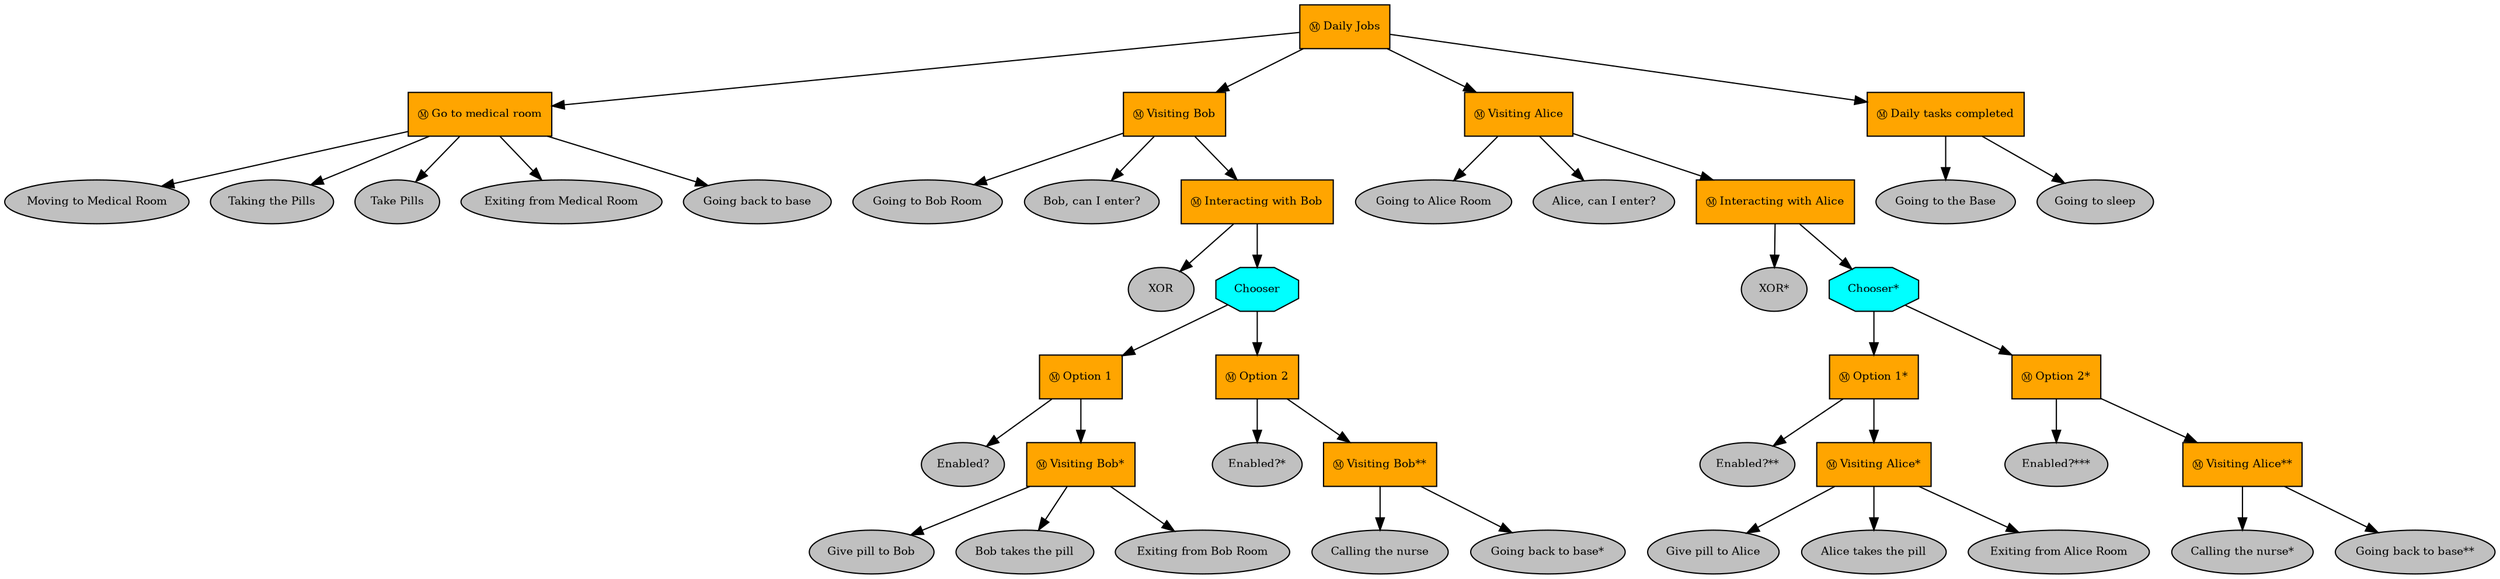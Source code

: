 digraph pastafarianism {
ordering=out;
graph [fontname="times-roman"];
node [fontname="times-roman"];
edge [fontname="times-roman"];
"Daily Jobs" [fillcolor=orange, fontcolor=black, fontsize=9, label="Ⓜ Daily Jobs", shape=box, style=filled];
"Go to medical room" [fillcolor=orange, fontcolor=black, fontsize=9, label="Ⓜ Go to medical room", shape=box, style=filled];
"Daily Jobs" -> "Go to medical room";
"Moving to Medical Room" [fillcolor=gray, fontcolor=black, fontsize=9, label="Moving to Medical Room", shape=ellipse, style=filled];
"Go to medical room" -> "Moving to Medical Room";
"Taking the Pills" [fillcolor=gray, fontcolor=black, fontsize=9, label="Taking the Pills", shape=ellipse, style=filled];
"Go to medical room" -> "Taking the Pills";
"Take Pills" [fillcolor=gray, fontcolor=black, fontsize=9, label="Take Pills", shape=ellipse, style=filled];
"Go to medical room" -> "Take Pills";
"Exiting from Medical Room" [fillcolor=gray, fontcolor=black, fontsize=9, label="Exiting from Medical Room", shape=ellipse, style=filled];
"Go to medical room" -> "Exiting from Medical Room";
"Going back to base" [fillcolor=gray, fontcolor=black, fontsize=9, label="Going back to base", shape=ellipse, style=filled];
"Go to medical room" -> "Going back to base";
"Visiting Bob" [fillcolor=orange, fontcolor=black, fontsize=9, label="Ⓜ Visiting Bob", shape=box, style=filled];
"Daily Jobs" -> "Visiting Bob";
"Going to Bob Room" [fillcolor=gray, fontcolor=black, fontsize=9, label="Going to Bob Room", shape=ellipse, style=filled];
"Visiting Bob" -> "Going to Bob Room";
"Bob, can I enter?" [fillcolor=gray, fontcolor=black, fontsize=9, label="Bob, can I enter?", shape=ellipse, style=filled];
"Visiting Bob" -> "Bob, can I enter?";
"Interacting with Bob" [fillcolor=orange, fontcolor=black, fontsize=9, label="Ⓜ Interacting with Bob", shape=box, style=filled];
"Visiting Bob" -> "Interacting with Bob";
XOR [fillcolor=gray, fontcolor=black, fontsize=9, label=XOR, shape=ellipse, style=filled];
"Interacting with Bob" -> XOR;
Chooser [fillcolor=cyan, fontcolor=black, fontsize=9, label=Chooser, shape=octagon, style=filled];
"Interacting with Bob" -> Chooser;
"Option 1" [fillcolor=orange, fontcolor=black, fontsize=9, label="Ⓜ Option 1", shape=box, style=filled];
Chooser -> "Option 1";
"Enabled?" [fillcolor=gray, fontcolor=black, fontsize=9, label="Enabled?", shape=ellipse, style=filled];
"Option 1" -> "Enabled?";
"Visiting Bob*" [fillcolor=orange, fontcolor=black, fontsize=9, label="Ⓜ Visiting Bob*", shape=box, style=filled];
"Option 1" -> "Visiting Bob*";
"Give pill to Bob" [fillcolor=gray, fontcolor=black, fontsize=9, label="Give pill to Bob", shape=ellipse, style=filled];
"Visiting Bob*" -> "Give pill to Bob";
"Bob takes the pill" [fillcolor=gray, fontcolor=black, fontsize=9, label="Bob takes the pill", shape=ellipse, style=filled];
"Visiting Bob*" -> "Bob takes the pill";
"Exiting from Bob Room" [fillcolor=gray, fontcolor=black, fontsize=9, label="Exiting from Bob Room", shape=ellipse, style=filled];
"Visiting Bob*" -> "Exiting from Bob Room";
"Option 2" [fillcolor=orange, fontcolor=black, fontsize=9, label="Ⓜ Option 2", shape=box, style=filled];
Chooser -> "Option 2";
"Enabled?*" [fillcolor=gray, fontcolor=black, fontsize=9, label="Enabled?*", shape=ellipse, style=filled];
"Option 2" -> "Enabled?*";
"Visiting Bob**" [fillcolor=orange, fontcolor=black, fontsize=9, label="Ⓜ Visiting Bob**", shape=box, style=filled];
"Option 2" -> "Visiting Bob**";
"Calling the nurse" [fillcolor=gray, fontcolor=black, fontsize=9, label="Calling the nurse", shape=ellipse, style=filled];
"Visiting Bob**" -> "Calling the nurse";
"Going back to base*" [fillcolor=gray, fontcolor=black, fontsize=9, label="Going back to base*", shape=ellipse, style=filled];
"Visiting Bob**" -> "Going back to base*";
"Visiting Alice" [fillcolor=orange, fontcolor=black, fontsize=9, label="Ⓜ Visiting Alice", shape=box, style=filled];
"Daily Jobs" -> "Visiting Alice";
"Going to Alice Room" [fillcolor=gray, fontcolor=black, fontsize=9, label="Going to Alice Room", shape=ellipse, style=filled];
"Visiting Alice" -> "Going to Alice Room";
"Alice, can I enter?" [fillcolor=gray, fontcolor=black, fontsize=9, label="Alice, can I enter?", shape=ellipse, style=filled];
"Visiting Alice" -> "Alice, can I enter?";
"Interacting with Alice" [fillcolor=orange, fontcolor=black, fontsize=9, label="Ⓜ Interacting with Alice", shape=box, style=filled];
"Visiting Alice" -> "Interacting with Alice";
"XOR*" [fillcolor=gray, fontcolor=black, fontsize=9, label="XOR*", shape=ellipse, style=filled];
"Interacting with Alice" -> "XOR*";
"Chooser*" [fillcolor=cyan, fontcolor=black, fontsize=9, label="Chooser*", shape=octagon, style=filled];
"Interacting with Alice" -> "Chooser*";
"Option 1*" [fillcolor=orange, fontcolor=black, fontsize=9, label="Ⓜ Option 1*", shape=box, style=filled];
"Chooser*" -> "Option 1*";
"Enabled?**" [fillcolor=gray, fontcolor=black, fontsize=9, label="Enabled?**", shape=ellipse, style=filled];
"Option 1*" -> "Enabled?**";
"Visiting Alice*" [fillcolor=orange, fontcolor=black, fontsize=9, label="Ⓜ Visiting Alice*", shape=box, style=filled];
"Option 1*" -> "Visiting Alice*";
"Give pill to Alice" [fillcolor=gray, fontcolor=black, fontsize=9, label="Give pill to Alice", shape=ellipse, style=filled];
"Visiting Alice*" -> "Give pill to Alice";
"Alice takes the pill" [fillcolor=gray, fontcolor=black, fontsize=9, label="Alice takes the pill", shape=ellipse, style=filled];
"Visiting Alice*" -> "Alice takes the pill";
"Exiting from Alice Room" [fillcolor=gray, fontcolor=black, fontsize=9, label="Exiting from Alice Room", shape=ellipse, style=filled];
"Visiting Alice*" -> "Exiting from Alice Room";
"Option 2*" [fillcolor=orange, fontcolor=black, fontsize=9, label="Ⓜ Option 2*", shape=box, style=filled];
"Chooser*" -> "Option 2*";
"Enabled?***" [fillcolor=gray, fontcolor=black, fontsize=9, label="Enabled?***", shape=ellipse, style=filled];
"Option 2*" -> "Enabled?***";
"Visiting Alice**" [fillcolor=orange, fontcolor=black, fontsize=9, label="Ⓜ Visiting Alice**", shape=box, style=filled];
"Option 2*" -> "Visiting Alice**";
"Calling the nurse*" [fillcolor=gray, fontcolor=black, fontsize=9, label="Calling the nurse*", shape=ellipse, style=filled];
"Visiting Alice**" -> "Calling the nurse*";
"Going back to base**" [fillcolor=gray, fontcolor=black, fontsize=9, label="Going back to base**", shape=ellipse, style=filled];
"Visiting Alice**" -> "Going back to base**";
"Daily tasks completed" [fillcolor=orange, fontcolor=black, fontsize=9, label="Ⓜ Daily tasks completed", shape=box, style=filled];
"Daily Jobs" -> "Daily tasks completed";
"Going to the Base" [fillcolor=gray, fontcolor=black, fontsize=9, label="Going to the Base", shape=ellipse, style=filled];
"Daily tasks completed" -> "Going to the Base";
"Going to sleep" [fillcolor=gray, fontcolor=black, fontsize=9, label="Going to sleep", shape=ellipse, style=filled];
"Daily tasks completed" -> "Going to sleep";
}
